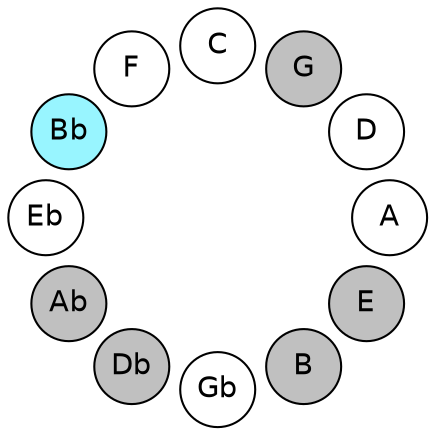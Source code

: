
graph {

layout = circo;
mindist = .1

node [shape = circle, fontname = Helvetica, margin = 0, style = filled]
edge [style=invis]

subgraph 1 {
	E -- B -- Gb -- Db -- Ab -- Eb -- Bb -- F -- C -- G -- D -- A -- E
}

E [fillcolor = gray];
B [fillcolor = gray];
Gb [fillcolor = white];
Db [fillcolor = gray];
Ab [fillcolor = gray];
Eb [fillcolor = white];
Bb [fillcolor = cadetblue1];
F [fillcolor = white];
C [fillcolor = white];
G [fillcolor = gray];
D [fillcolor = white];
A [fillcolor = white];
}
